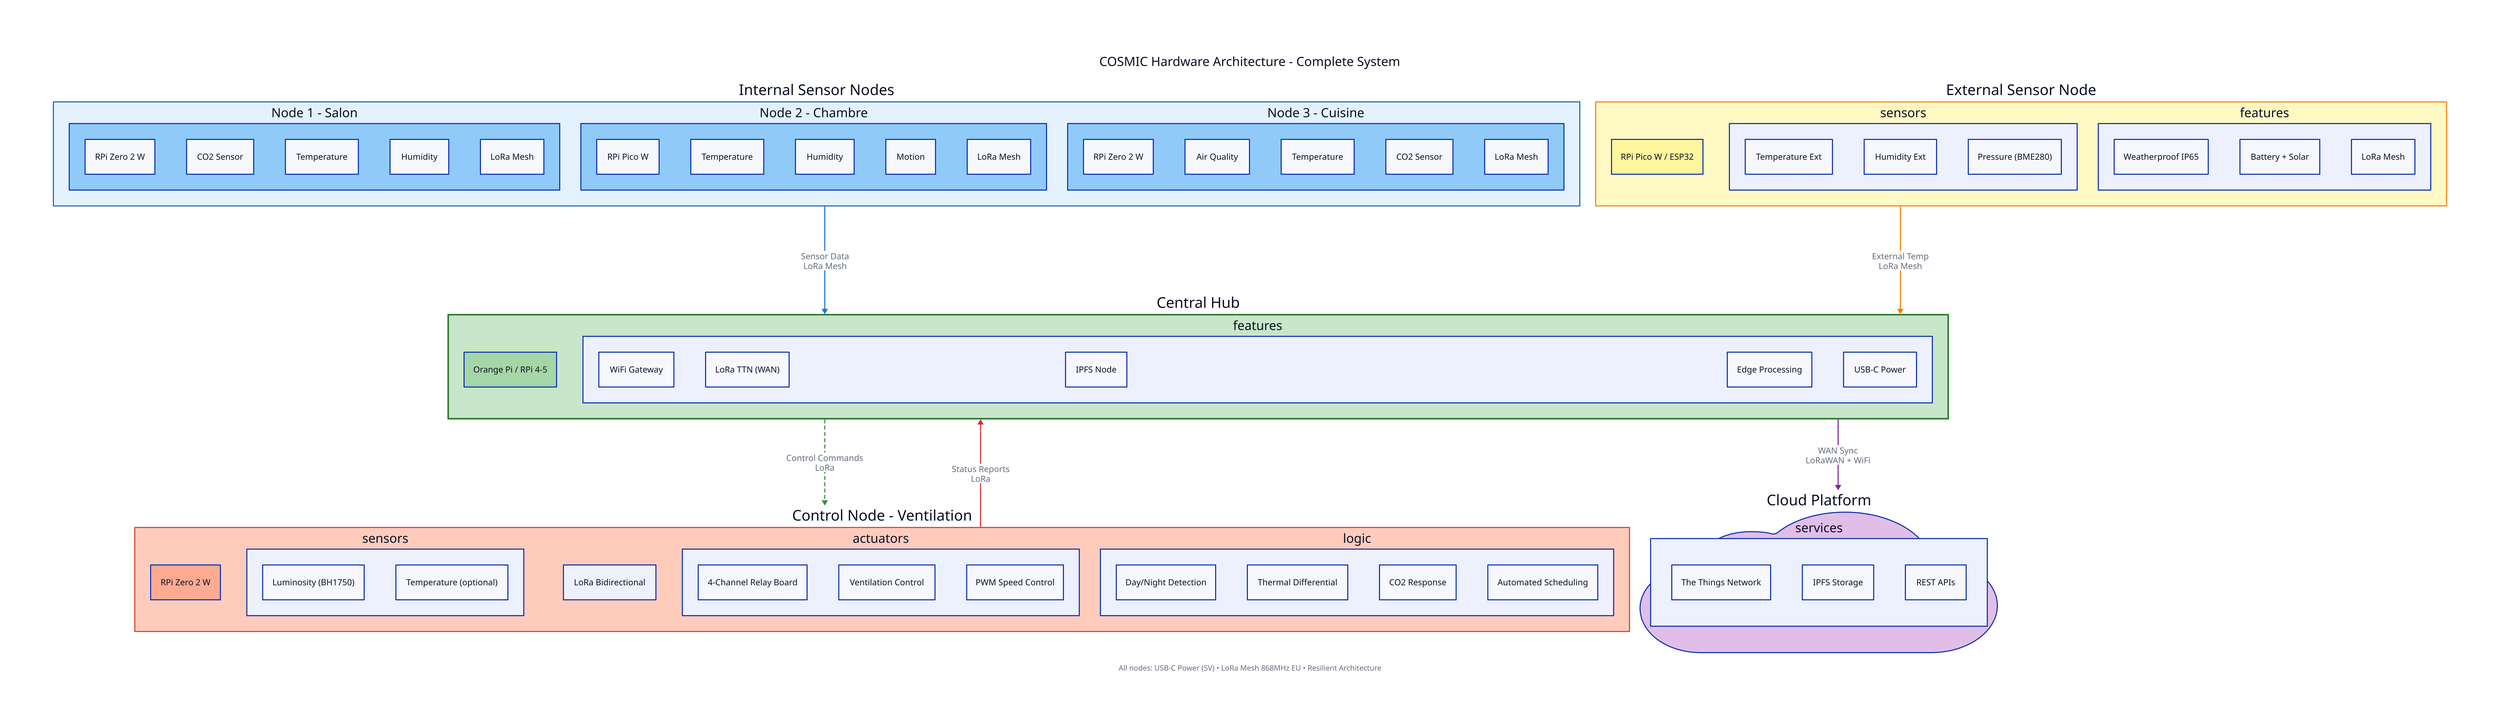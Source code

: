 direction: down

title: COSMIC Hardware Architecture - Complete System {
  near: top-center
  shape: text
  style: {
    font-size: 24
    bold: true
  }
}

# Hub Central
hub: Central Hub {
  shape: rectangle
  style.fill: "#C8E6C9"
  style.stroke: "#2E7D32"
  style.stroke-width: 3

  hardware: Orange Pi / RPi 4-5 {
    shape: rectangle
    style.fill: "#A5D6A7"
  }

  features: {
    wifi: WiFi Gateway
    lora: LoRa TTN (WAN)
    ipfs: IPFS Node
    process: Edge Processing
    power: USB-C Power
  }
}

# Sensor Nodes Internal
sensors_int: Internal Sensor Nodes {
  shape: rectangle
  style.fill: "#E3F2FD"
  style.stroke: "#1565C0"
  style.stroke-width: 2

  node1: Node 1 - Salon {
    shape: rectangle
    style.fill: "#90CAF9"

    hw: RPi Zero 2 W
    s1: CO2 Sensor
    s2: Temperature
    s3: Humidity
    comm: LoRa Mesh
  }

  node2: Node 2 - Chambre {
    shape: rectangle
    style.fill: "#90CAF9"

    hw: RPi Pico W
    s1: Temperature
    s2: Humidity
    s3: Motion
    comm: LoRa Mesh
  }

  node3: Node 3 - Cuisine {
    shape: rectangle
    style.fill: "#90CAF9"

    hw: RPi Zero 2 W
    s1: Air Quality
    s2: Temperature
    s3: CO2 Sensor
    comm: LoRa Mesh
  }
}

# Sensor Node External
sensor_ext: External Sensor Node {
  shape: rectangle
  style.fill: "#FFF9C4"
  style.stroke: "#F57F17"
  style.stroke-width: 2

  hardware: RPi Pico W / ESP32 {
    shape: rectangle
    style.fill: "#FFF59D"
  }

  sensors: {
    temp: Temperature Ext
    hum: Humidity Ext
    pres: Pressure (BME280)
  }

  features: {
    case: Weatherproof IP65
    power: Battery + Solar
    comm: LoRa Mesh
  }
}

# Control Node
control: Control Node - Ventilation {
  shape: rectangle
  style.fill: "#FFCCBC"
  style.stroke: "#D84315"
  style.stroke-width: 2

  hardware: RPi Zero 2 W {
    shape: rectangle
    style.fill: "#FFAB91"
  }

  sensors: {
    lux: Luminosity (BH1750)
    temp: Temperature (optional)
  }

  actuators: {
    relay: 4-Channel Relay Board
    vent: Ventilation Control
    mode: PWM Speed Control
  }

  logic: {
    day: Day/Night Detection
    thermal: Thermal Differential
    co2: CO2 Response
    auto: Automated Scheduling
  }

  comm: LoRa Bidirectional
}

# Communications
sensors_int -> hub: Sensor Data\nLoRa Mesh {
  style.stroke: "#1976D2"
  style.stroke-width: 2
}

sensor_ext -> hub: External Temp\nLoRa Mesh {
  style.stroke: "#F57C00"
  style.stroke-width: 2
}

control -> hub: Status Reports\nLoRa {
  style.stroke: "#D32F2F"
  style.stroke-width: 2
}

hub -> control: Control Commands\nLoRa {
  style.stroke: "#388E3C"
  style.stroke-width: 2
  style.stroke-dash: 3
}

# Cloud Connection
cloud: Cloud Platform {
  shape: cloud
  style.fill: "#E1BEE7"

  services: {
    ttn: The Things Network
    ipfs: IPFS Storage
    api: REST APIs
  }
}

hub -> cloud: WAN Sync\nLoRaWAN + WiFi {
  style.stroke: "#7B1FA2"
  style.stroke-width: 2
}

# Power
power_note: {
  near: bottom-center
  shape: text
  style: {
    font-size: 14
    italic: true
  }
}

power_note: "All nodes: USB-C Power (5V) • LoRa Mesh 868MHz EU • Resilient Architecture"
